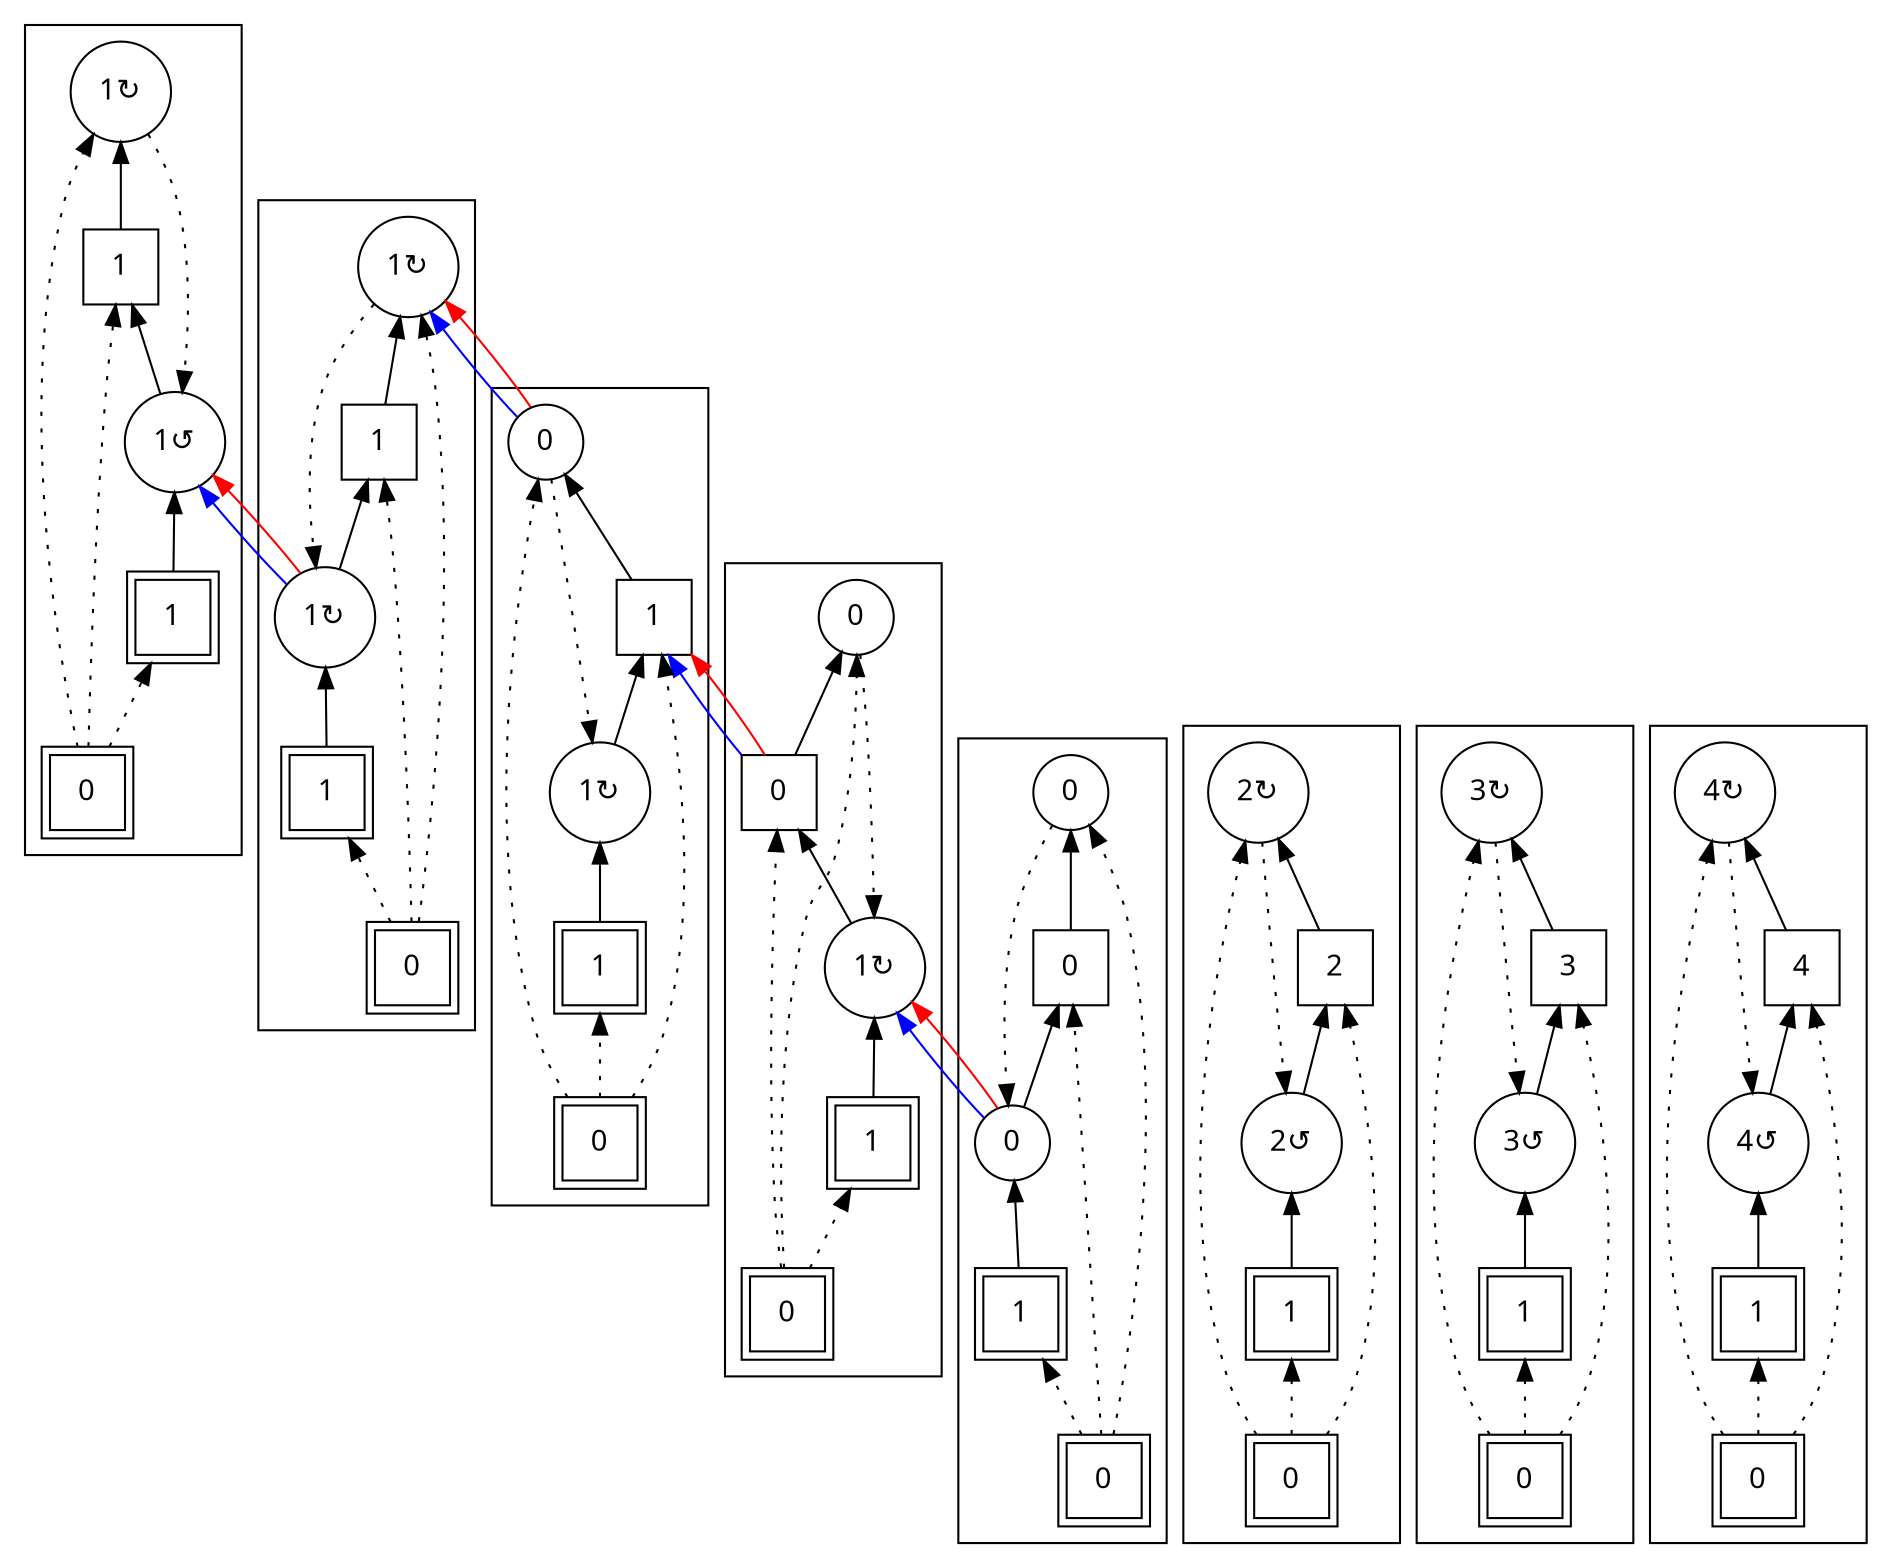 digraph G {
rankdir = BT;
subgraph cluster_Player1X1XGround0X1XSausage00X1XSausage10X1XIsland0X1X {
Node [ fontname="Apple Symbols"];
Player1X1XGround0X1XSausage00X1XSausage10X1XIsland0X1X_Player[ label ="1"  shape=square peripheries=2 ];
Player1X1XGround0X1XSausage00X1XSausage10X1XIsland0X1X_Ground[ label ="0"  shape=square peripheries=2 ];
Player1X1XGround0X1XSausage00X1XSausage10X1XIsland0X1X_Sausage0[ label ="0"  shape=circle ];
Player1X1XGround0X1XSausage00X1XSausage10X1XIsland0X1X_Sausage1[ label ="0"  shape=circle ];
Player1X1XGround0X1XSausage00X1XSausage10X1XIsland0X1X_Island[ label ="0"  shape=square ];
	"Player1X1XGround0X1XSausage00X1XSausage10X1XIsland0X1X_Ground" -> "Player1X1XGround0X1XSausage00X1XSausage10X1XIsland0X1X_Player" [style=dotted];
	"Player1X1XGround0X1XSausage00X1XSausage10X1XIsland0X1X_Player" -> "Player1X1XGround0X1XSausage00X1XSausage10X1XIsland0X1X_Sausage0";
	"Player1X1XGround0X1XSausage00X1XSausage10X1XIsland0X1X_Sausage1" -> "Player1X1XGround0X1XSausage00X1XSausage10X1XIsland0X1X_Sausage0" [style=dotted];
	"Player1X1XGround0X1XSausage00X1XSausage10X1XIsland0X1X_Sausage0" -> "Player1X1XGround0X1XSausage00X1XSausage10X1XIsland0X1X_Island";
	"Player1X1XGround0X1XSausage00X1XSausage10X1XIsland0X1X_Ground" -> "Player1X1XGround0X1XSausage00X1XSausage10X1XIsland0X1X_Sausage1" [style=dotted];
	"Player1X1XGround0X1XSausage00X1XSausage10X1XIsland0X1X_Ground" -> "Player1X1XGround0X1XSausage00X1XSausage10X1XIsland0X1X_Island" [style=dotted];
	"Player1X1XGround0X1XSausage00X1XSausage10X1XIsland0X1X_Island" -> "Player1X1XGround0X1XSausage00X1XSausage10X1XIsland0X1X_Sausage1";
}
subgraph cluster_Player1X1XGround0X1XSausage01X2XSausage10X1XIsland0X1X {
Node [ fontname="Apple Symbols"];
Player1X1XGround0X1XSausage01X2XSausage10X1XIsland0X1X_Player[ label ="1"  shape=square peripheries=2 ];
Player1X1XGround0X1XSausage01X2XSausage10X1XIsland0X1X_Ground[ label ="0"  shape=square peripheries=2 ];
Player1X1XGround0X1XSausage01X2XSausage10X1XIsland0X1X_Sausage0[ label ="1&#8635;"  shape=circle ];
Player1X1XGround0X1XSausage01X2XSausage10X1XIsland0X1X_Sausage1[ label ="0"  shape=circle ];
Player1X1XGround0X1XSausage01X2XSausage10X1XIsland0X1X_Island[ label ="0"  shape=square ];
	"Player1X1XGround0X1XSausage01X2XSausage10X1XIsland0X1X_Ground" -> "Player1X1XGround0X1XSausage01X2XSausage10X1XIsland0X1X_Player" [style=dotted];
	"Player1X1XGround0X1XSausage01X2XSausage10X1XIsland0X1X_Player" -> "Player1X1XGround0X1XSausage01X2XSausage10X1XIsland0X1X_Sausage0";
	"Player1X1XGround0X1XSausage01X2XSausage10X1XIsland0X1X_Sausage1" -> "Player1X1XGround0X1XSausage01X2XSausage10X1XIsland0X1X_Sausage0" [style=dotted];
	"Player1X1XGround0X1XSausage01X2XSausage10X1XIsland0X1X_Sausage0" -> "Player1X1XGround0X1XSausage01X2XSausage10X1XIsland0X1X_Island";
	"Player1X1XGround0X1XSausage01X2XSausage10X1XIsland0X1X_Ground" -> "Player1X1XGround0X1XSausage01X2XSausage10X1XIsland0X1X_Sausage1" [style=dotted];
	"Player1X1XGround0X1XSausage01X2XSausage10X1XIsland0X1X_Ground" -> "Player1X1XGround0X1XSausage01X2XSausage10X1XIsland0X1X_Island" [style=dotted];
	"Player1X1XGround0X1XSausage01X2XSausage10X1XIsland0X1X_Island" -> "Player1X1XGround0X1XSausage01X2XSausage10X1XIsland0X1X_Sausage1";
}
subgraph cluster_Player1X1XGround0X1XSausage01X2XSausage10X1XIsland1X1X {
Node [ fontname="Apple Symbols"];
Player1X1XGround0X1XSausage01X2XSausage10X1XIsland1X1X_Player[ label ="1"  shape=square peripheries=2 ];
Player1X1XGround0X1XSausage01X2XSausage10X1XIsland1X1X_Ground[ label ="0"  shape=square peripheries=2 ];
Player1X1XGround0X1XSausage01X2XSausage10X1XIsland1X1X_Sausage0[ label ="1&#8635;"  shape=circle ];
Player1X1XGround0X1XSausage01X2XSausage10X1XIsland1X1X_Sausage1[ label ="0"  shape=circle ];
Player1X1XGround0X1XSausage01X2XSausage10X1XIsland1X1X_Island[ label ="1"  shape=square ];
	"Player1X1XGround0X1XSausage01X2XSausage10X1XIsland1X1X_Ground" -> "Player1X1XGround0X1XSausage01X2XSausage10X1XIsland1X1X_Player" [style=dotted];
	"Player1X1XGround0X1XSausage01X2XSausage10X1XIsland1X1X_Player" -> "Player1X1XGround0X1XSausage01X2XSausage10X1XIsland1X1X_Sausage0";
	"Player1X1XGround0X1XSausage01X2XSausage10X1XIsland1X1X_Sausage1" -> "Player1X1XGround0X1XSausage01X2XSausage10X1XIsland1X1X_Sausage0" [style=dotted];
	"Player1X1XGround0X1XSausage01X2XSausage10X1XIsland1X1X_Sausage0" -> "Player1X1XGround0X1XSausage01X2XSausage10X1XIsland1X1X_Island";
	"Player1X1XGround0X1XSausage01X2XSausage10X1XIsland1X1X_Ground" -> "Player1X1XGround0X1XSausage01X2XSausage10X1XIsland1X1X_Sausage1" [style=dotted];
	"Player1X1XGround0X1XSausage01X2XSausage10X1XIsland1X1X_Ground" -> "Player1X1XGround0X1XSausage01X2XSausage10X1XIsland1X1X_Island" [style=dotted];
	"Player1X1XGround0X1XSausage01X2XSausage10X1XIsland1X1X_Island" -> "Player1X1XGround0X1XSausage01X2XSausage10X1XIsland1X1X_Sausage1";
}
subgraph cluster_Player1X1XGround0X1XSausage01X2XSausage11X2XIsland1X1X {
Node [ fontname="Apple Symbols"];
Player1X1XGround0X1XSausage01X2XSausage11X2XIsland1X1X_Player[ label ="1"  shape=square peripheries=2 ];
Player1X1XGround0X1XSausage01X2XSausage11X2XIsland1X1X_Ground[ label ="0"  shape=square peripheries=2 ];
Player1X1XGround0X1XSausage01X2XSausage11X2XIsland1X1X_Sausage0[ label ="1&#8635;"  shape=circle ];
Player1X1XGround0X1XSausage01X2XSausage11X2XIsland1X1X_Sausage1[ label ="1&#8635;"  shape=circle ];
Player1X1XGround0X1XSausage01X2XSausage11X2XIsland1X1X_Island[ label ="1"  shape=square ];
	"Player1X1XGround0X1XSausage01X2XSausage11X2XIsland1X1X_Ground" -> "Player1X1XGround0X1XSausage01X2XSausage11X2XIsland1X1X_Player" [style=dotted];
	"Player1X1XGround0X1XSausage01X2XSausage11X2XIsland1X1X_Player" -> "Player1X1XGround0X1XSausage01X2XSausage11X2XIsland1X1X_Sausage0";
	"Player1X1XGround0X1XSausage01X2XSausage11X2XIsland1X1X_Sausage1" -> "Player1X1XGround0X1XSausage01X2XSausage11X2XIsland1X1X_Sausage0" [style=dotted];
	"Player1X1XGround0X1XSausage01X2XSausage11X2XIsland1X1X_Sausage0" -> "Player1X1XGround0X1XSausage01X2XSausage11X2XIsland1X1X_Island";
	"Player1X1XGround0X1XSausage01X2XSausage11X2XIsland1X1X_Ground" -> "Player1X1XGround0X1XSausage01X2XSausage11X2XIsland1X1X_Sausage1" [style=dotted];
	"Player1X1XGround0X1XSausage01X2XSausage11X2XIsland1X1X_Ground" -> "Player1X1XGround0X1XSausage01X2XSausage11X2XIsland1X1X_Island" [style=dotted];
	"Player1X1XGround0X1XSausage01X2XSausage11X2XIsland1X1X_Island" -> "Player1X1XGround0X1XSausage01X2XSausage11X2XIsland1X1X_Sausage1";
}
subgraph cluster_Player1X1XGround0X1XSausage01X0XSausage11X2XIsland1X1X {
Node [ fontname="Apple Symbols"];
Player1X1XGround0X1XSausage01X0XSausage11X2XIsland1X1X_Player[ label ="1"  shape=square peripheries=2 ];
Player1X1XGround0X1XSausage01X0XSausage11X2XIsland1X1X_Ground[ label ="0"  shape=square peripheries=2 ];
Player1X1XGround0X1XSausage01X0XSausage11X2XIsland1X1X_Sausage0[ label ="1&#8634;"  shape=circle ];
Player1X1XGround0X1XSausage01X0XSausage11X2XIsland1X1X_Sausage1[ label ="1&#8635;"  shape=circle ];
Player1X1XGround0X1XSausage01X0XSausage11X2XIsland1X1X_Island[ label ="1"  shape=square ];
	"Player1X1XGround0X1XSausage01X0XSausage11X2XIsland1X1X_Ground" -> "Player1X1XGround0X1XSausage01X0XSausage11X2XIsland1X1X_Player" [style=dotted];
	"Player1X1XGround0X1XSausage01X0XSausage11X2XIsland1X1X_Player" -> "Player1X1XGround0X1XSausage01X0XSausage11X2XIsland1X1X_Sausage0";
	"Player1X1XGround0X1XSausage01X0XSausage11X2XIsland1X1X_Sausage1" -> "Player1X1XGround0X1XSausage01X0XSausage11X2XIsland1X1X_Sausage0" [style=dotted];
	"Player1X1XGround0X1XSausage01X0XSausage11X2XIsland1X1X_Sausage0" -> "Player1X1XGround0X1XSausage01X0XSausage11X2XIsland1X1X_Island";
	"Player1X1XGround0X1XSausage01X0XSausage11X2XIsland1X1X_Ground" -> "Player1X1XGround0X1XSausage01X0XSausage11X2XIsland1X1X_Sausage1" [style=dotted];
	"Player1X1XGround0X1XSausage01X0XSausage11X2XIsland1X1X_Ground" -> "Player1X1XGround0X1XSausage01X0XSausage11X2XIsland1X1X_Island" [style=dotted];
	"Player1X1XGround0X1XSausage01X0XSausage11X2XIsland1X1X_Island" -> "Player1X1XGround0X1XSausage01X0XSausage11X2XIsland1X1X_Sausage1";
}
subgraph cluster_Player1X1XGround0X1XSausage02X0XSausage12X2XIsland2X1X {
Node [ fontname="Apple Symbols"];
Player1X1XGround0X1XSausage02X0XSausage12X2XIsland2X1X_Player[ label ="1"  shape=square peripheries=2 ];
Player1X1XGround0X1XSausage02X0XSausage12X2XIsland2X1X_Ground[ label ="0"  shape=square peripheries=2 ];
Player1X1XGround0X1XSausage02X0XSausage12X2XIsland2X1X_Sausage0[ label ="2&#8634;"  shape=circle ];
Player1X1XGround0X1XSausage02X0XSausage12X2XIsland2X1X_Sausage1[ label ="2&#8635;"  shape=circle ];
Player1X1XGround0X1XSausage02X0XSausage12X2XIsland2X1X_Island[ label ="2"  shape=square ];
	"Player1X1XGround0X1XSausage02X0XSausage12X2XIsland2X1X_Ground" -> "Player1X1XGround0X1XSausage02X0XSausage12X2XIsland2X1X_Player" [style=dotted];
	"Player1X1XGround0X1XSausage02X0XSausage12X2XIsland2X1X_Player" -> "Player1X1XGround0X1XSausage02X0XSausage12X2XIsland2X1X_Sausage0";
	"Player1X1XGround0X1XSausage02X0XSausage12X2XIsland2X1X_Sausage1" -> "Player1X1XGround0X1XSausage02X0XSausage12X2XIsland2X1X_Sausage0" [style=dotted];
	"Player1X1XGround0X1XSausage02X0XSausage12X2XIsland2X1X_Sausage0" -> "Player1X1XGround0X1XSausage02X0XSausage12X2XIsland2X1X_Island";
	"Player1X1XGround0X1XSausage02X0XSausage12X2XIsland2X1X_Ground" -> "Player1X1XGround0X1XSausage02X0XSausage12X2XIsland2X1X_Sausage1" [style=dotted];
	"Player1X1XGround0X1XSausage02X0XSausage12X2XIsland2X1X_Ground" -> "Player1X1XGround0X1XSausage02X0XSausage12X2XIsland2X1X_Island" [style=dotted];
	"Player1X1XGround0X1XSausage02X0XSausage12X2XIsland2X1X_Island" -> "Player1X1XGround0X1XSausage02X0XSausage12X2XIsland2X1X_Sausage1";
}
subgraph cluster_Player1X1XGround0X1XSausage03X0XSausage13X2XIsland3X1X {
Node [ fontname="Apple Symbols"];
Player1X1XGround0X1XSausage03X0XSausage13X2XIsland3X1X_Player[ label ="1"  shape=square peripheries=2 ];
Player1X1XGround0X1XSausage03X0XSausage13X2XIsland3X1X_Ground[ label ="0"  shape=square peripheries=2 ];
Player1X1XGround0X1XSausage03X0XSausage13X2XIsland3X1X_Sausage0[ label ="3&#8634;"  shape=circle ];
Player1X1XGround0X1XSausage03X0XSausage13X2XIsland3X1X_Sausage1[ label ="3&#8635;"  shape=circle ];
Player1X1XGround0X1XSausage03X0XSausage13X2XIsland3X1X_Island[ label ="3"  shape=square ];
	"Player1X1XGround0X1XSausage03X0XSausage13X2XIsland3X1X_Ground" -> "Player1X1XGround0X1XSausage03X0XSausage13X2XIsland3X1X_Player" [style=dotted];
	"Player1X1XGround0X1XSausage03X0XSausage13X2XIsland3X1X_Player" -> "Player1X1XGround0X1XSausage03X0XSausage13X2XIsland3X1X_Sausage0";
	"Player1X1XGround0X1XSausage03X0XSausage13X2XIsland3X1X_Sausage1" -> "Player1X1XGround0X1XSausage03X0XSausage13X2XIsland3X1X_Sausage0" [style=dotted];
	"Player1X1XGround0X1XSausage03X0XSausage13X2XIsland3X1X_Sausage0" -> "Player1X1XGround0X1XSausage03X0XSausage13X2XIsland3X1X_Island";
	"Player1X1XGround0X1XSausage03X0XSausage13X2XIsland3X1X_Ground" -> "Player1X1XGround0X1XSausage03X0XSausage13X2XIsland3X1X_Sausage1" [style=dotted];
	"Player1X1XGround0X1XSausage03X0XSausage13X2XIsland3X1X_Ground" -> "Player1X1XGround0X1XSausage03X0XSausage13X2XIsland3X1X_Island" [style=dotted];
	"Player1X1XGround0X1XSausage03X0XSausage13X2XIsland3X1X_Island" -> "Player1X1XGround0X1XSausage03X0XSausage13X2XIsland3X1X_Sausage1";
}
subgraph cluster_Player1X1XGround0X1XSausage04X0XSausage14X2XIsland4X1X {
Node [ fontname="Apple Symbols"];
Player1X1XGround0X1XSausage04X0XSausage14X2XIsland4X1X_Player[ label ="1"  shape=square peripheries=2 ];
Player1X1XGround0X1XSausage04X0XSausage14X2XIsland4X1X_Ground[ label ="0"  shape=square peripheries=2 ];
Player1X1XGround0X1XSausage04X0XSausage14X2XIsland4X1X_Sausage0[ label ="4&#8634;"  shape=circle ];
Player1X1XGround0X1XSausage04X0XSausage14X2XIsland4X1X_Sausage1[ label ="4&#8635;"  shape=circle ];
Player1X1XGround0X1XSausage04X0XSausage14X2XIsland4X1X_Island[ label ="4"  shape=square ];
	"Player1X1XGround0X1XSausage04X0XSausage14X2XIsland4X1X_Ground" -> "Player1X1XGround0X1XSausage04X0XSausage14X2XIsland4X1X_Player" [style=dotted];
	"Player1X1XGround0X1XSausage04X0XSausage14X2XIsland4X1X_Player" -> "Player1X1XGround0X1XSausage04X0XSausage14X2XIsland4X1X_Sausage0";
	"Player1X1XGround0X1XSausage04X0XSausage14X2XIsland4X1X_Sausage1" -> "Player1X1XGround0X1XSausage04X0XSausage14X2XIsland4X1X_Sausage0" [style=dotted];
	"Player1X1XGround0X1XSausage04X0XSausage14X2XIsland4X1X_Sausage0" -> "Player1X1XGround0X1XSausage04X0XSausage14X2XIsland4X1X_Island";
	"Player1X1XGround0X1XSausage04X0XSausage14X2XIsland4X1X_Ground" -> "Player1X1XGround0X1XSausage04X0XSausage14X2XIsland4X1X_Sausage1" [style=dotted];
	"Player1X1XGround0X1XSausage04X0XSausage14X2XIsland4X1X_Ground" -> "Player1X1XGround0X1XSausage04X0XSausage14X2XIsland4X1X_Island" [style=dotted];
	"Player1X1XGround0X1XSausage04X0XSausage14X2XIsland4X1X_Island" -> "Player1X1XGround0X1XSausage04X0XSausage14X2XIsland4X1X_Sausage1";
}
	"Player1X1XGround0X1XSausage00X1XSausage10X1XIsland0X1X_Sausage0" -> "Player1X1XGround0X1XSausage01X2XSausage10X1XIsland0X1X_Sausage0" [ ltail = Player1X1XGround0X1XSausage00X1XSausage10X1XIsland0X1X_Sausage0 rtail = Player1X1XGround0X1XSausage01X2XSausage10X1XIsland0X1X_Sausage0 color=blue ];
	"Player1X1XGround0X1XSausage00X1XSausage10X1XIsland0X1X_Sausage0" -> "Player1X1XGround0X1XSausage01X2XSausage10X1XIsland0X1X_Sausage0" [ ltail = Player1X1XGround0X1XSausage00X1XSausage10X1XIsland0X1X_Sausage0 rtail = Player1X1XGround0X1XSausage01X2XSausage10X1XIsland0X1X_Sausage0 color=red ];
	"Player1X1XGround0X1XSausage01X2XSausage10X1XIsland0X1X_Island" -> "Player1X1XGround0X1XSausage01X2XSausage10X1XIsland1X1X_Island" [ ltail = Player1X1XGround0X1XSausage01X2XSausage10X1XIsland0X1X_Island rtail = Player1X1XGround0X1XSausage01X2XSausage10X1XIsland1X1X_Island color=blue ];
	"Player1X1XGround0X1XSausage01X2XSausage10X1XIsland0X1X_Island" -> "Player1X1XGround0X1XSausage01X2XSausage10X1XIsland1X1X_Island" [ ltail = Player1X1XGround0X1XSausage01X2XSausage10X1XIsland0X1X_Island rtail = Player1X1XGround0X1XSausage01X2XSausage10X1XIsland1X1X_Island color=red ];
	"Player1X1XGround0X1XSausage01X2XSausage10X1XIsland1X1X_Sausage1" -> "Player1X1XGround0X1XSausage01X2XSausage11X2XIsland1X1X_Sausage1" [ ltail = Player1X1XGround0X1XSausage01X2XSausage10X1XIsland1X1X_Sausage1 rtail = Player1X1XGround0X1XSausage01X2XSausage11X2XIsland1X1X_Sausage1 color=blue ];
	"Player1X1XGround0X1XSausage01X2XSausage10X1XIsland1X1X_Sausage1" -> "Player1X1XGround0X1XSausage01X2XSausage11X2XIsland1X1X_Sausage1" [ ltail = Player1X1XGround0X1XSausage01X2XSausage10X1XIsland1X1X_Sausage1 rtail = Player1X1XGround0X1XSausage01X2XSausage11X2XIsland1X1X_Sausage1 color=red ];
	"Player1X1XGround0X1XSausage01X2XSausage11X2XIsland1X1X_Sausage0" -> "Player1X1XGround0X1XSausage01X0XSausage11X2XIsland1X1X_Sausage0" [ ltail = Player1X1XGround0X1XSausage01X2XSausage11X2XIsland1X1X_Sausage0 rtail = Player1X1XGround0X1XSausage01X0XSausage11X2XIsland1X1X_Sausage0 color=blue ];
	"Player1X1XGround0X1XSausage01X2XSausage11X2XIsland1X1X_Sausage0" -> "Player1X1XGround0X1XSausage01X0XSausage11X2XIsland1X1X_Sausage0" [ ltail = Player1X1XGround0X1XSausage01X2XSausage11X2XIsland1X1X_Sausage0 rtail = Player1X1XGround0X1XSausage01X0XSausage11X2XIsland1X1X_Sausage0 color=red ];
}